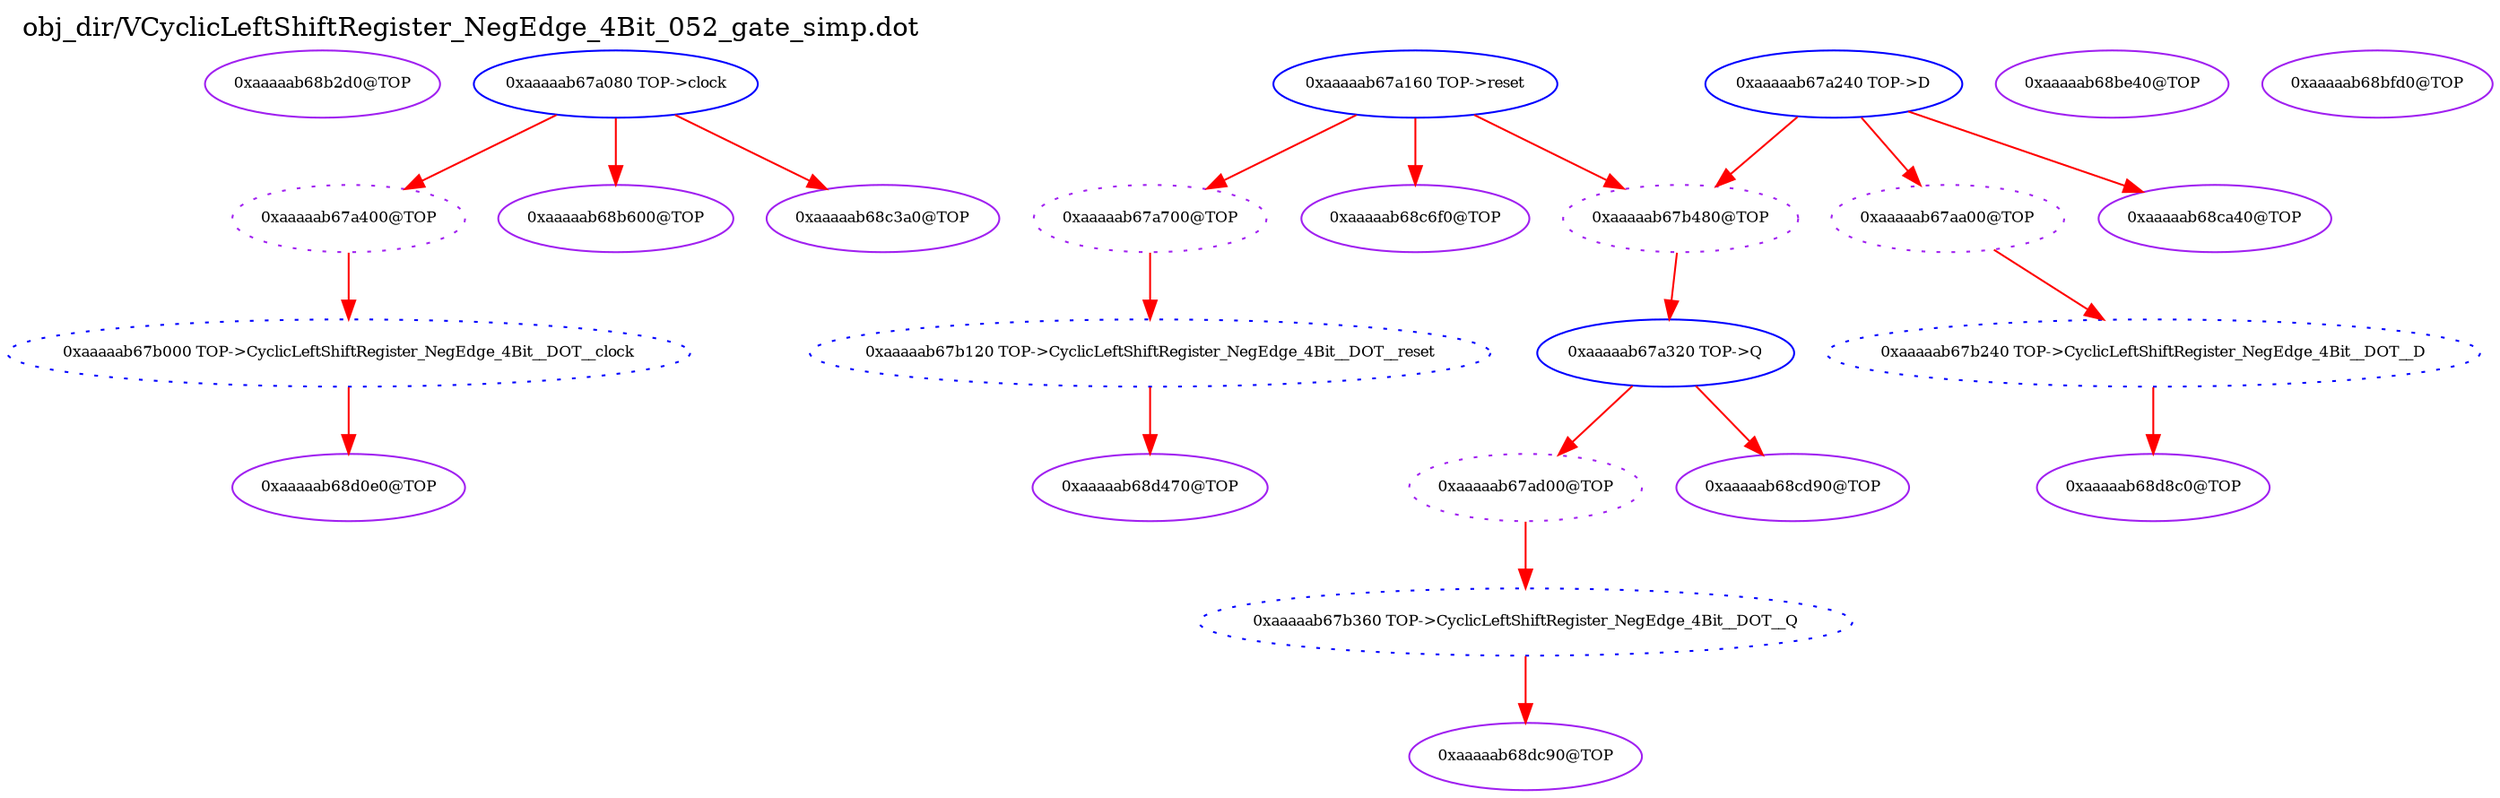 digraph v3graph {
	graph	[label="obj_dir/VCyclicLeftShiftRegister_NegEdge_4Bit_052_gate_simp.dot",
		 labelloc=t, labeljust=l,
		 //size="7.5,10",
		 rankdir=TB];
	n0	[fontsize=8 label="0xaaaaab68b2d0@TOP", color=purple];
	n1	[fontsize=8 label="0xaaaaab67a400@TOP", color=purple, style=dotted];
	n2	[fontsize=8 label="0xaaaaab67a080 TOP->clock", color=blue];
	n3	[fontsize=8 label="0xaaaaab67b000 TOP->CyclicLeftShiftRegister_NegEdge_4Bit__DOT__clock", color=blue, style=dotted];
	n4	[fontsize=8 label="0xaaaaab67a700@TOP", color=purple, style=dotted];
	n5	[fontsize=8 label="0xaaaaab67a160 TOP->reset", color=blue];
	n6	[fontsize=8 label="0xaaaaab67b120 TOP->CyclicLeftShiftRegister_NegEdge_4Bit__DOT__reset", color=blue, style=dotted];
	n7	[fontsize=8 label="0xaaaaab67aa00@TOP", color=purple, style=dotted];
	n8	[fontsize=8 label="0xaaaaab67a240 TOP->D", color=blue];
	n9	[fontsize=8 label="0xaaaaab67b240 TOP->CyclicLeftShiftRegister_NegEdge_4Bit__DOT__D", color=blue, style=dotted];
	n10	[fontsize=8 label="0xaaaaab67ad00@TOP", color=purple, style=dotted];
	n11	[fontsize=8 label="0xaaaaab67a320 TOP->Q", color=blue];
	n12	[fontsize=8 label="0xaaaaab67b360 TOP->CyclicLeftShiftRegister_NegEdge_4Bit__DOT__Q", color=blue, style=dotted];
	n13	[fontsize=8 label="0xaaaaab68b600@TOP", color=purple];
	n14	[fontsize=8 label="0xaaaaab67b480@TOP", color=purple, style=dotted];
	n15	[fontsize=8 label="0xaaaaab68be40@TOP", color=purple];
	n16	[fontsize=8 label="0xaaaaab68bfd0@TOP", color=purple];
	n17	[fontsize=8 label="0xaaaaab68c3a0@TOP", color=purple];
	n18	[fontsize=8 label="0xaaaaab68c6f0@TOP", color=purple];
	n19	[fontsize=8 label="0xaaaaab68ca40@TOP", color=purple];
	n20	[fontsize=8 label="0xaaaaab68cd90@TOP", color=purple];
	n21	[fontsize=8 label="0xaaaaab68d0e0@TOP", color=purple];
	n22	[fontsize=8 label="0xaaaaab68d470@TOP", color=purple];
	n23	[fontsize=8 label="0xaaaaab68d8c0@TOP", color=purple];
	n24	[fontsize=8 label="0xaaaaab68dc90@TOP", color=purple];
	n1 -> n3 [fontsize=8 label="" weight=1 color=red];
	n2 -> n1 [fontsize=8 label="" weight=1 color=red];
	n2 -> n13 [fontsize=8 label="" weight=1 color=red];
	n2 -> n17 [fontsize=8 label="" weight=1 color=red];
	n3 -> n21 [fontsize=8 label="" weight=1 color=red];
	n4 -> n6 [fontsize=8 label="" weight=1 color=red];
	n5 -> n4 [fontsize=8 label="" weight=1 color=red];
	n5 -> n14 [fontsize=8 label="" weight=1 color=red];
	n5 -> n18 [fontsize=8 label="" weight=1 color=red];
	n6 -> n22 [fontsize=8 label="" weight=1 color=red];
	n7 -> n9 [fontsize=8 label="" weight=1 color=red];
	n8 -> n7 [fontsize=8 label="" weight=1 color=red];
	n8 -> n14 [fontsize=8 label="" weight=2 color=red];
	n8 -> n19 [fontsize=8 label="" weight=1 color=red];
	n9 -> n23 [fontsize=8 label="" weight=1 color=red];
	n10 -> n12 [fontsize=8 label="" weight=1 color=red];
	n11 -> n10 [fontsize=8 label="" weight=1 color=red];
	n11 -> n20 [fontsize=8 label="" weight=1 color=red];
	n12 -> n24 [fontsize=8 label="" weight=1 color=red];
	n14 -> n11 [fontsize=8 label="" weight=1 color=red];
}
